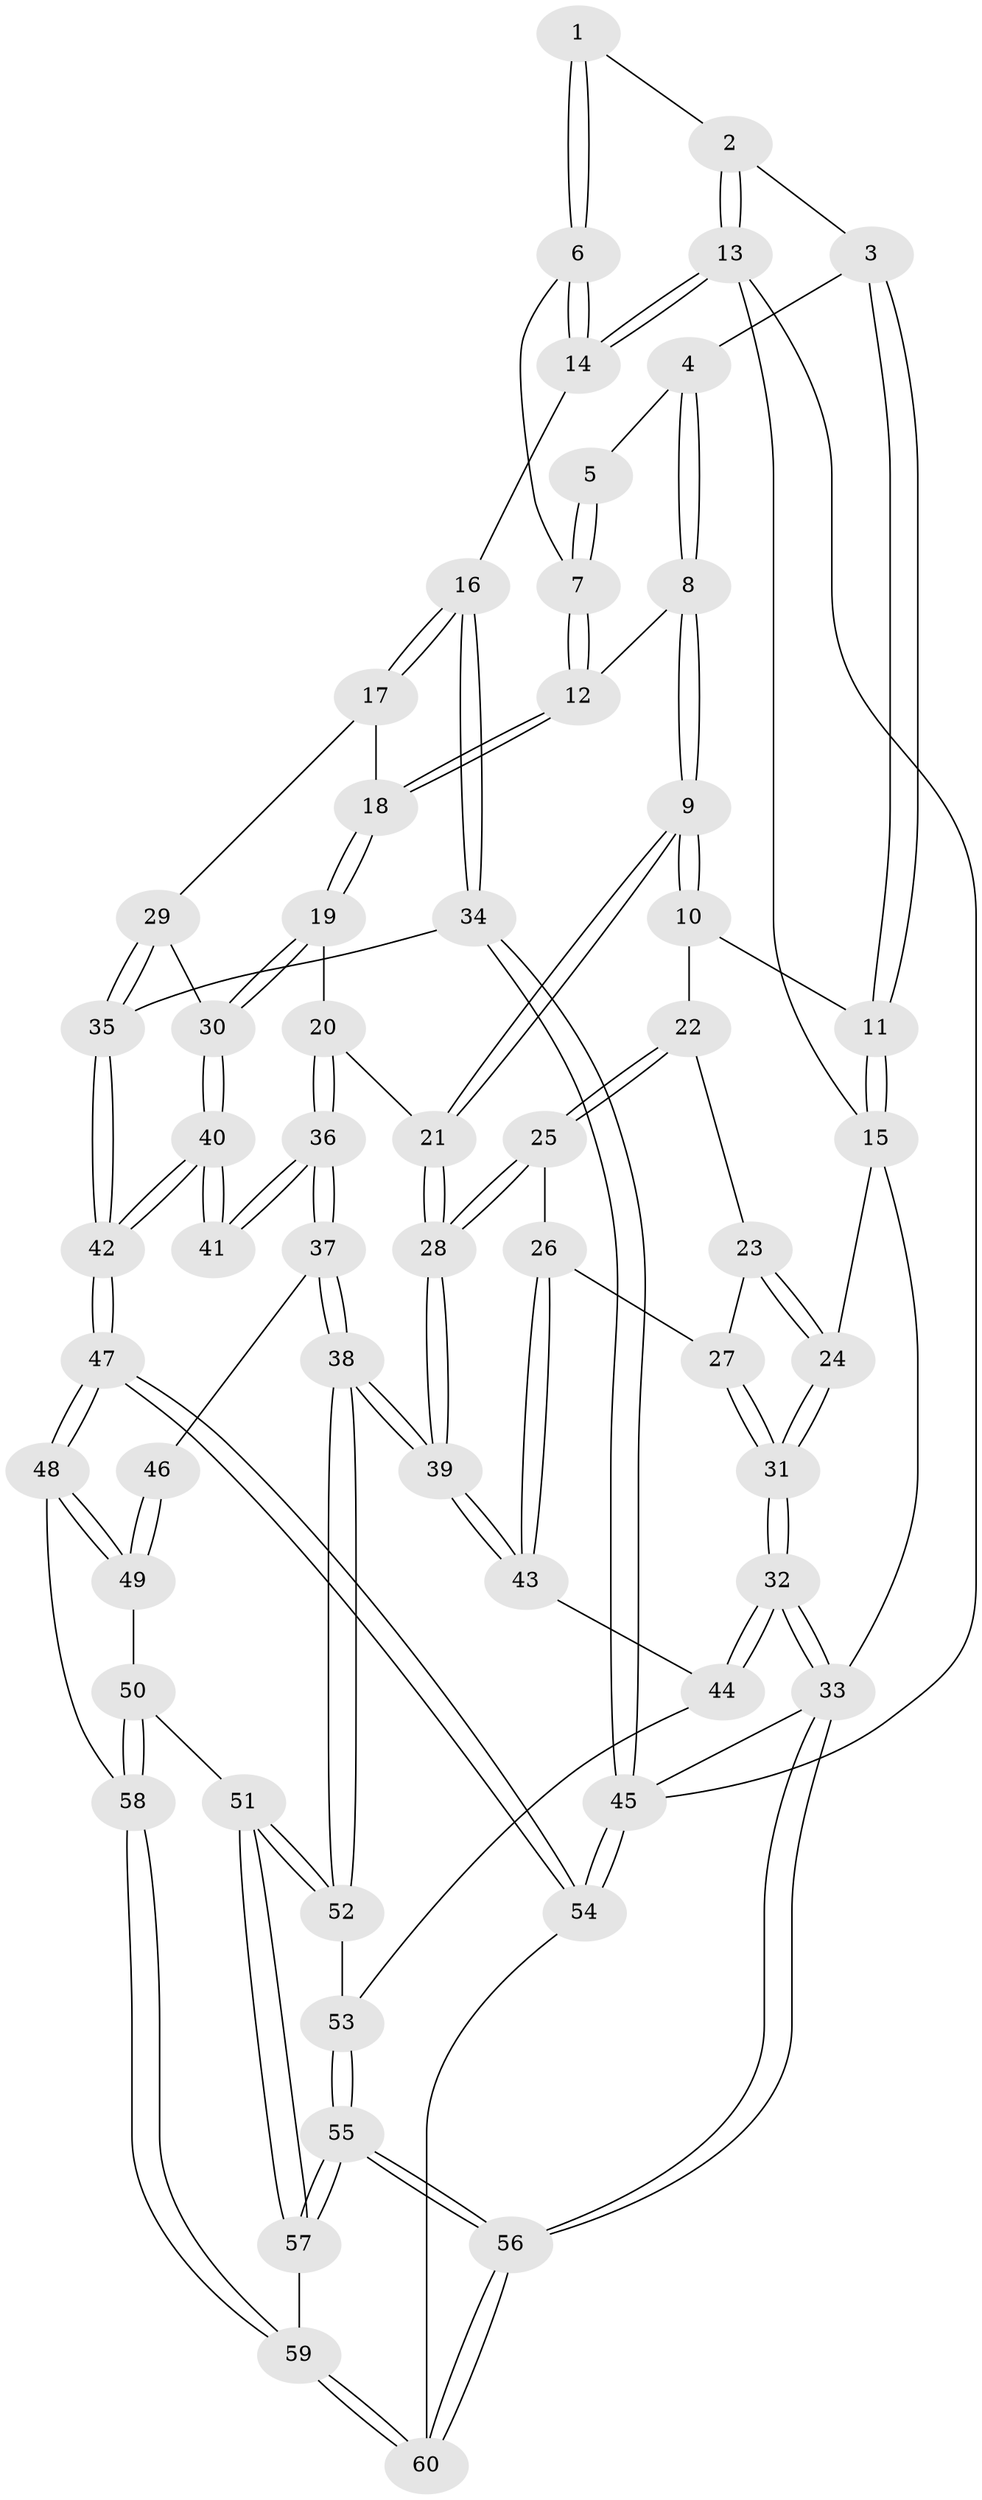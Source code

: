 // Generated by graph-tools (version 1.1) at 2025/27/03/09/25 03:27:08]
// undirected, 60 vertices, 147 edges
graph export_dot {
graph [start="1"]
  node [color=gray90,style=filled];
  1 [pos="+0.835230764542618+0.0911149654561422"];
  2 [pos="+1+0"];
  3 [pos="+0.6194559220824177+0"];
  4 [pos="+0.623214345467745+0"];
  5 [pos="+0.7100594819829186+0.03785453112308092"];
  6 [pos="+0.8388543585724326+0.19554425975239828"];
  7 [pos="+0.8228204939173756+0.19933090556266056"];
  8 [pos="+0.5614056952900665+0.23193333333745292"];
  9 [pos="+0.44660371240702784+0.28005069531811366"];
  10 [pos="+0.2885567064709344+0.24446996477924687"];
  11 [pos="+0+0"];
  12 [pos="+0.6571754168234604+0.2764276176995532"];
  13 [pos="+1+0"];
  14 [pos="+1+0.29969698422197505"];
  15 [pos="+0+0"];
  16 [pos="+1+0.4141445050397579"];
  17 [pos="+0.8109167134343823+0.40989335579329184"];
  18 [pos="+0.7256215529640198+0.38620825648954066"];
  19 [pos="+0.6706734601306379+0.5149019563148562"];
  20 [pos="+0.6461958714806019+0.5251441359880948"];
  21 [pos="+0.47197113509495076+0.4431319720588698"];
  22 [pos="+0.2731003282886463+0.27961061255881275"];
  23 [pos="+0.0839127318263436+0.4148713859798045"];
  24 [pos="+0+0.24000265903133422"];
  25 [pos="+0.23426136951316093+0.4816264030030208"];
  26 [pos="+0.15446750565192854+0.5627162934168077"];
  27 [pos="+0.08100261887312453+0.4997257067540462"];
  28 [pos="+0.4216980844613108+0.6059848703063515"];
  29 [pos="+0.7933095313666779+0.5540096123586139"];
  30 [pos="+0.7201888126508964+0.5605555778943754"];
  31 [pos="+0+0.48685410285214376"];
  32 [pos="+0+0.6979518093994914"];
  33 [pos="+0+1"];
  34 [pos="+1+0.5288582586947427"];
  35 [pos="+0.9261411817419821+0.633754849702112"];
  36 [pos="+0.604380026016209+0.5995786345030676"];
  37 [pos="+0.4922208368719627+0.6656347436329486"];
  38 [pos="+0.4353567530402097+0.6906237868309704"];
  39 [pos="+0.43202893388833014+0.6801820775239374"];
  40 [pos="+0.7397505404937248+0.6931724947109518"];
  41 [pos="+0.7146467141266416+0.6977556639099426"];
  42 [pos="+0.8311851366288195+0.7266466688250504"];
  43 [pos="+0.15392935858322057+0.567747033287744"];
  44 [pos="+0.11217377168096819+0.6799873131977747"];
  45 [pos="+1+1"];
  46 [pos="+0.7143816382542514+0.6979339679353983"];
  47 [pos="+0.8416827791608666+1"];
  48 [pos="+0.6584140071029618+0.9093882411267925"];
  49 [pos="+0.6670415659480563+0.7435095930449562"];
  50 [pos="+0.45373664264536057+0.7404127181173195"];
  51 [pos="+0.439528998632854+0.7288924023243467"];
  52 [pos="+0.4329824675398944+0.705414196947991"];
  53 [pos="+0.15255186396810194+0.7300966360008656"];
  54 [pos="+0.8807620172613502+1"];
  55 [pos="+0.16453550170370052+0.9677316221575258"];
  56 [pos="+0+1"];
  57 [pos="+0.357827571457614+0.8585432313243986"];
  58 [pos="+0.5271728905317671+0.8382549545303509"];
  59 [pos="+0.4557981385290211+1"];
  60 [pos="+0.4760768844000533+1"];
  1 -- 2;
  1 -- 6;
  1 -- 6;
  2 -- 3;
  2 -- 13;
  2 -- 13;
  3 -- 4;
  3 -- 11;
  3 -- 11;
  4 -- 5;
  4 -- 8;
  4 -- 8;
  5 -- 7;
  5 -- 7;
  6 -- 7;
  6 -- 14;
  6 -- 14;
  7 -- 12;
  7 -- 12;
  8 -- 9;
  8 -- 9;
  8 -- 12;
  9 -- 10;
  9 -- 10;
  9 -- 21;
  9 -- 21;
  10 -- 11;
  10 -- 22;
  11 -- 15;
  11 -- 15;
  12 -- 18;
  12 -- 18;
  13 -- 14;
  13 -- 14;
  13 -- 15;
  13 -- 45;
  14 -- 16;
  15 -- 24;
  15 -- 33;
  16 -- 17;
  16 -- 17;
  16 -- 34;
  16 -- 34;
  17 -- 18;
  17 -- 29;
  18 -- 19;
  18 -- 19;
  19 -- 20;
  19 -- 30;
  19 -- 30;
  20 -- 21;
  20 -- 36;
  20 -- 36;
  21 -- 28;
  21 -- 28;
  22 -- 23;
  22 -- 25;
  22 -- 25;
  23 -- 24;
  23 -- 24;
  23 -- 27;
  24 -- 31;
  24 -- 31;
  25 -- 26;
  25 -- 28;
  25 -- 28;
  26 -- 27;
  26 -- 43;
  26 -- 43;
  27 -- 31;
  27 -- 31;
  28 -- 39;
  28 -- 39;
  29 -- 30;
  29 -- 35;
  29 -- 35;
  30 -- 40;
  30 -- 40;
  31 -- 32;
  31 -- 32;
  32 -- 33;
  32 -- 33;
  32 -- 44;
  32 -- 44;
  33 -- 56;
  33 -- 56;
  33 -- 45;
  34 -- 35;
  34 -- 45;
  34 -- 45;
  35 -- 42;
  35 -- 42;
  36 -- 37;
  36 -- 37;
  36 -- 41;
  36 -- 41;
  37 -- 38;
  37 -- 38;
  37 -- 46;
  38 -- 39;
  38 -- 39;
  38 -- 52;
  38 -- 52;
  39 -- 43;
  39 -- 43;
  40 -- 41;
  40 -- 41;
  40 -- 42;
  40 -- 42;
  42 -- 47;
  42 -- 47;
  43 -- 44;
  44 -- 53;
  45 -- 54;
  45 -- 54;
  46 -- 49;
  46 -- 49;
  47 -- 48;
  47 -- 48;
  47 -- 54;
  47 -- 54;
  48 -- 49;
  48 -- 49;
  48 -- 58;
  49 -- 50;
  50 -- 51;
  50 -- 58;
  50 -- 58;
  51 -- 52;
  51 -- 52;
  51 -- 57;
  51 -- 57;
  52 -- 53;
  53 -- 55;
  53 -- 55;
  54 -- 60;
  55 -- 56;
  55 -- 56;
  55 -- 57;
  55 -- 57;
  56 -- 60;
  56 -- 60;
  57 -- 59;
  58 -- 59;
  58 -- 59;
  59 -- 60;
  59 -- 60;
}
